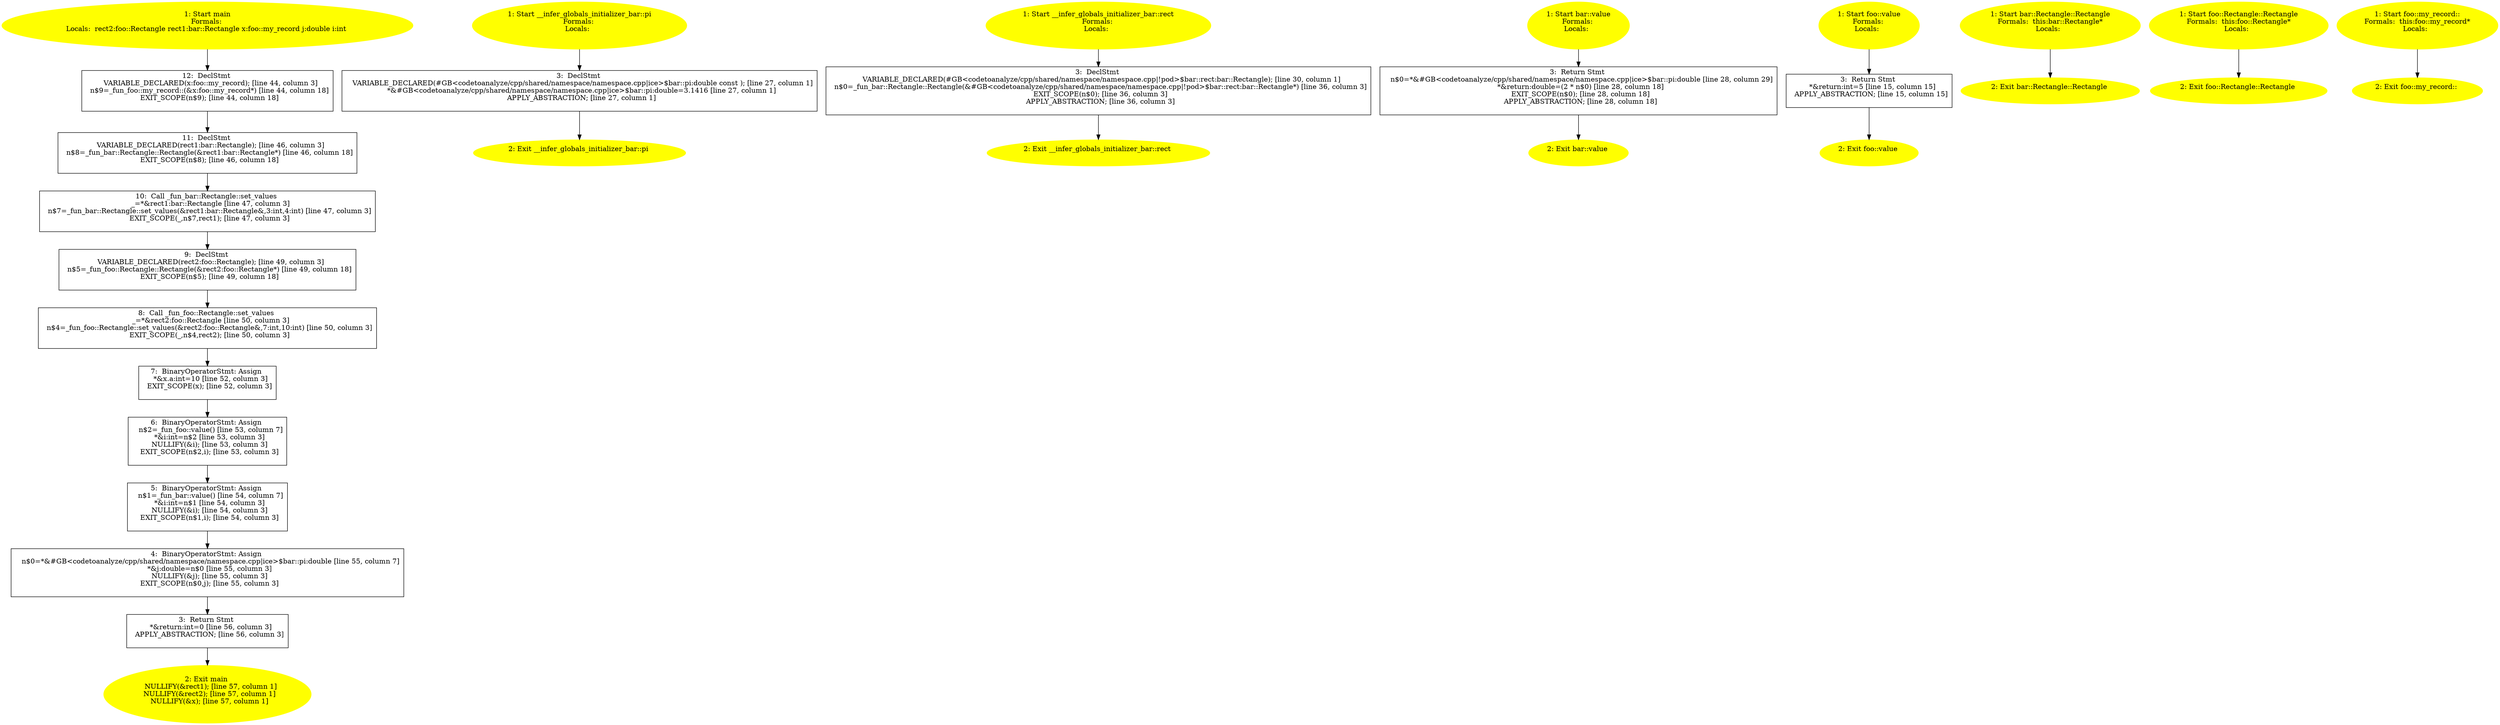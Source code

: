 /* @generated */
digraph cfg {
"main.fad58de7366495db4650cfefac2fcd61_1" [label="1: Start main\nFormals: \nLocals:  rect2:foo::Rectangle rect1:bar::Rectangle x:foo::my_record j:double i:int \n  " color=yellow style=filled]
	

	 "main.fad58de7366495db4650cfefac2fcd61_1" -> "main.fad58de7366495db4650cfefac2fcd61_12" ;
"main.fad58de7366495db4650cfefac2fcd61_2" [label="2: Exit main \n   NULLIFY(&rect1); [line 57, column 1]\n  NULLIFY(&rect2); [line 57, column 1]\n  NULLIFY(&x); [line 57, column 1]\n " color=yellow style=filled]
	

"main.fad58de7366495db4650cfefac2fcd61_3" [label="3:  Return Stmt \n   *&return:int=0 [line 56, column 3]\n  APPLY_ABSTRACTION; [line 56, column 3]\n " shape="box"]
	

	 "main.fad58de7366495db4650cfefac2fcd61_3" -> "main.fad58de7366495db4650cfefac2fcd61_2" ;
"main.fad58de7366495db4650cfefac2fcd61_4" [label="4:  BinaryOperatorStmt: Assign \n   n$0=*&#GB<codetoanalyze/cpp/shared/namespace/namespace.cpp|ice>$bar::pi:double [line 55, column 7]\n  *&j:double=n$0 [line 55, column 3]\n  NULLIFY(&j); [line 55, column 3]\n  EXIT_SCOPE(n$0,j); [line 55, column 3]\n " shape="box"]
	

	 "main.fad58de7366495db4650cfefac2fcd61_4" -> "main.fad58de7366495db4650cfefac2fcd61_3" ;
"main.fad58de7366495db4650cfefac2fcd61_5" [label="5:  BinaryOperatorStmt: Assign \n   n$1=_fun_bar::value() [line 54, column 7]\n  *&i:int=n$1 [line 54, column 3]\n  NULLIFY(&i); [line 54, column 3]\n  EXIT_SCOPE(n$1,i); [line 54, column 3]\n " shape="box"]
	

	 "main.fad58de7366495db4650cfefac2fcd61_5" -> "main.fad58de7366495db4650cfefac2fcd61_4" ;
"main.fad58de7366495db4650cfefac2fcd61_6" [label="6:  BinaryOperatorStmt: Assign \n   n$2=_fun_foo::value() [line 53, column 7]\n  *&i:int=n$2 [line 53, column 3]\n  NULLIFY(&i); [line 53, column 3]\n  EXIT_SCOPE(n$2,i); [line 53, column 3]\n " shape="box"]
	

	 "main.fad58de7366495db4650cfefac2fcd61_6" -> "main.fad58de7366495db4650cfefac2fcd61_5" ;
"main.fad58de7366495db4650cfefac2fcd61_7" [label="7:  BinaryOperatorStmt: Assign \n   *&x.a:int=10 [line 52, column 3]\n  EXIT_SCOPE(x); [line 52, column 3]\n " shape="box"]
	

	 "main.fad58de7366495db4650cfefac2fcd61_7" -> "main.fad58de7366495db4650cfefac2fcd61_6" ;
"main.fad58de7366495db4650cfefac2fcd61_8" [label="8:  Call _fun_foo::Rectangle::set_values \n   _=*&rect2:foo::Rectangle [line 50, column 3]\n  n$4=_fun_foo::Rectangle::set_values(&rect2:foo::Rectangle&,7:int,10:int) [line 50, column 3]\n  EXIT_SCOPE(_,n$4,rect2); [line 50, column 3]\n " shape="box"]
	

	 "main.fad58de7366495db4650cfefac2fcd61_8" -> "main.fad58de7366495db4650cfefac2fcd61_7" ;
"main.fad58de7366495db4650cfefac2fcd61_9" [label="9:  DeclStmt \n   VARIABLE_DECLARED(rect2:foo::Rectangle); [line 49, column 3]\n  n$5=_fun_foo::Rectangle::Rectangle(&rect2:foo::Rectangle*) [line 49, column 18]\n  EXIT_SCOPE(n$5); [line 49, column 18]\n " shape="box"]
	

	 "main.fad58de7366495db4650cfefac2fcd61_9" -> "main.fad58de7366495db4650cfefac2fcd61_8" ;
"main.fad58de7366495db4650cfefac2fcd61_10" [label="10:  Call _fun_bar::Rectangle::set_values \n   _=*&rect1:bar::Rectangle [line 47, column 3]\n  n$7=_fun_bar::Rectangle::set_values(&rect1:bar::Rectangle&,3:int,4:int) [line 47, column 3]\n  EXIT_SCOPE(_,n$7,rect1); [line 47, column 3]\n " shape="box"]
	

	 "main.fad58de7366495db4650cfefac2fcd61_10" -> "main.fad58de7366495db4650cfefac2fcd61_9" ;
"main.fad58de7366495db4650cfefac2fcd61_11" [label="11:  DeclStmt \n   VARIABLE_DECLARED(rect1:bar::Rectangle); [line 46, column 3]\n  n$8=_fun_bar::Rectangle::Rectangle(&rect1:bar::Rectangle*) [line 46, column 18]\n  EXIT_SCOPE(n$8); [line 46, column 18]\n " shape="box"]
	

	 "main.fad58de7366495db4650cfefac2fcd61_11" -> "main.fad58de7366495db4650cfefac2fcd61_10" ;
"main.fad58de7366495db4650cfefac2fcd61_12" [label="12:  DeclStmt \n   VARIABLE_DECLARED(x:foo::my_record); [line 44, column 3]\n  n$9=_fun_foo::my_record::(&x:foo::my_record*) [line 44, column 18]\n  EXIT_SCOPE(n$9); [line 44, column 18]\n " shape="box"]
	

	 "main.fad58de7366495db4650cfefac2fcd61_12" -> "main.fad58de7366495db4650cfefac2fcd61_11" ;
"pi#__infer_globals_initializer_bar.1155d696836634e07d40a8f71831e209_1" [label="1: Start __infer_globals_initializer_bar::pi\nFormals: \nLocals:  \n  " color=yellow style=filled]
	

	 "pi#__infer_globals_initializer_bar.1155d696836634e07d40a8f71831e209_1" -> "pi#__infer_globals_initializer_bar.1155d696836634e07d40a8f71831e209_3" ;
"pi#__infer_globals_initializer_bar.1155d696836634e07d40a8f71831e209_2" [label="2: Exit __infer_globals_initializer_bar::pi \n  " color=yellow style=filled]
	

"pi#__infer_globals_initializer_bar.1155d696836634e07d40a8f71831e209_3" [label="3:  DeclStmt \n   VARIABLE_DECLARED(#GB<codetoanalyze/cpp/shared/namespace/namespace.cpp|ice>$bar::pi:double const ); [line 27, column 1]\n  *&#GB<codetoanalyze/cpp/shared/namespace/namespace.cpp|ice>$bar::pi:double=3.1416 [line 27, column 1]\n  APPLY_ABSTRACTION; [line 27, column 1]\n " shape="box"]
	

	 "pi#__infer_globals_initializer_bar.1155d696836634e07d40a8f71831e209_3" -> "pi#__infer_globals_initializer_bar.1155d696836634e07d40a8f71831e209_2" ;
"rect#__infer_globals_initializer_bar.4a1fbff7dd04d46c33088cc2bed92914_1" [label="1: Start __infer_globals_initializer_bar::rect\nFormals: \nLocals:  \n  " color=yellow style=filled]
	

	 "rect#__infer_globals_initializer_bar.4a1fbff7dd04d46c33088cc2bed92914_1" -> "rect#__infer_globals_initializer_bar.4a1fbff7dd04d46c33088cc2bed92914_3" ;
"rect#__infer_globals_initializer_bar.4a1fbff7dd04d46c33088cc2bed92914_2" [label="2: Exit __infer_globals_initializer_bar::rect \n  " color=yellow style=filled]
	

"rect#__infer_globals_initializer_bar.4a1fbff7dd04d46c33088cc2bed92914_3" [label="3:  DeclStmt \n   VARIABLE_DECLARED(#GB<codetoanalyze/cpp/shared/namespace/namespace.cpp|!pod>$bar::rect:bar::Rectangle); [line 30, column 1]\n  n$0=_fun_bar::Rectangle::Rectangle(&#GB<codetoanalyze/cpp/shared/namespace/namespace.cpp|!pod>$bar::rect:bar::Rectangle*) [line 36, column 3]\n  EXIT_SCOPE(n$0); [line 36, column 3]\n  APPLY_ABSTRACTION; [line 36, column 3]\n " shape="box"]
	

	 "rect#__infer_globals_initializer_bar.4a1fbff7dd04d46c33088cc2bed92914_3" -> "rect#__infer_globals_initializer_bar.4a1fbff7dd04d46c33088cc2bed92914_2" ;
"value#bar#16302148298864778751.e55afab5e7523c08687d7e6558d5dad5_1" [label="1: Start bar::value\nFormals: \nLocals:  \n  " color=yellow style=filled]
	

	 "value#bar#16302148298864778751.e55afab5e7523c08687d7e6558d5dad5_1" -> "value#bar#16302148298864778751.e55afab5e7523c08687d7e6558d5dad5_3" ;
"value#bar#16302148298864778751.e55afab5e7523c08687d7e6558d5dad5_2" [label="2: Exit bar::value \n  " color=yellow style=filled]
	

"value#bar#16302148298864778751.e55afab5e7523c08687d7e6558d5dad5_3" [label="3:  Return Stmt \n   n$0=*&#GB<codetoanalyze/cpp/shared/namespace/namespace.cpp|ice>$bar::pi:double [line 28, column 29]\n  *&return:double=(2 * n$0) [line 28, column 18]\n  EXIT_SCOPE(n$0); [line 28, column 18]\n  APPLY_ABSTRACTION; [line 28, column 18]\n " shape="box"]
	

	 "value#bar#16302148298864778751.e55afab5e7523c08687d7e6558d5dad5_3" -> "value#bar#16302148298864778751.e55afab5e7523c08687d7e6558d5dad5_2" ;
"value#foo#118977410660901546.9623db3632a56e3cb17951602d147a29_1" [label="1: Start foo::value\nFormals: \nLocals:  \n  " color=yellow style=filled]
	

	 "value#foo#118977410660901546.9623db3632a56e3cb17951602d147a29_1" -> "value#foo#118977410660901546.9623db3632a56e3cb17951602d147a29_3" ;
"value#foo#118977410660901546.9623db3632a56e3cb17951602d147a29_2" [label="2: Exit foo::value \n  " color=yellow style=filled]
	

"value#foo#118977410660901546.9623db3632a56e3cb17951602d147a29_3" [label="3:  Return Stmt \n   *&return:int=5 [line 15, column 15]\n  APPLY_ABSTRACTION; [line 15, column 15]\n " shape="box"]
	

	 "value#foo#118977410660901546.9623db3632a56e3cb17951602d147a29_3" -> "value#foo#118977410660901546.9623db3632a56e3cb17951602d147a29_2" ;
"Rectangle#Rectangle#bar#{16076319501091404979}.cb85c0acc359c05c70c9c64fe7f882ea_1" [label="1: Start bar::Rectangle::Rectangle\nFormals:  this:bar::Rectangle*\nLocals:  \n  " color=yellow style=filled]
	

	 "Rectangle#Rectangle#bar#{16076319501091404979}.cb85c0acc359c05c70c9c64fe7f882ea_1" -> "Rectangle#Rectangle#bar#{16076319501091404979}.cb85c0acc359c05c70c9c64fe7f882ea_2" ;
"Rectangle#Rectangle#bar#{16076319501091404979}.cb85c0acc359c05c70c9c64fe7f882ea_2" [label="2: Exit bar::Rectangle::Rectangle \n  " color=yellow style=filled]
	

"Rectangle#Rectangle#foo#{8572033467385947510}.aa3c63f2774d4a30536ec4553aa11554_1" [label="1: Start foo::Rectangle::Rectangle\nFormals:  this:foo::Rectangle*\nLocals:  \n  " color=yellow style=filled]
	

	 "Rectangle#Rectangle#foo#{8572033467385947510}.aa3c63f2774d4a30536ec4553aa11554_1" -> "Rectangle#Rectangle#foo#{8572033467385947510}.aa3c63f2774d4a30536ec4553aa11554_2" ;
"Rectangle#Rectangle#foo#{8572033467385947510}.aa3c63f2774d4a30536ec4553aa11554_2" [label="2: Exit foo::Rectangle::Rectangle \n  " color=yellow style=filled]
	

"#my_record#foo#{787932800218645857}.139a63942c62b7df5ae81187e8434e41_1" [label="1: Start foo::my_record::\nFormals:  this:foo::my_record*\nLocals:  \n  " color=yellow style=filled]
	

	 "#my_record#foo#{787932800218645857}.139a63942c62b7df5ae81187e8434e41_1" -> "#my_record#foo#{787932800218645857}.139a63942c62b7df5ae81187e8434e41_2" ;
"#my_record#foo#{787932800218645857}.139a63942c62b7df5ae81187e8434e41_2" [label="2: Exit foo::my_record:: \n  " color=yellow style=filled]
	

}
